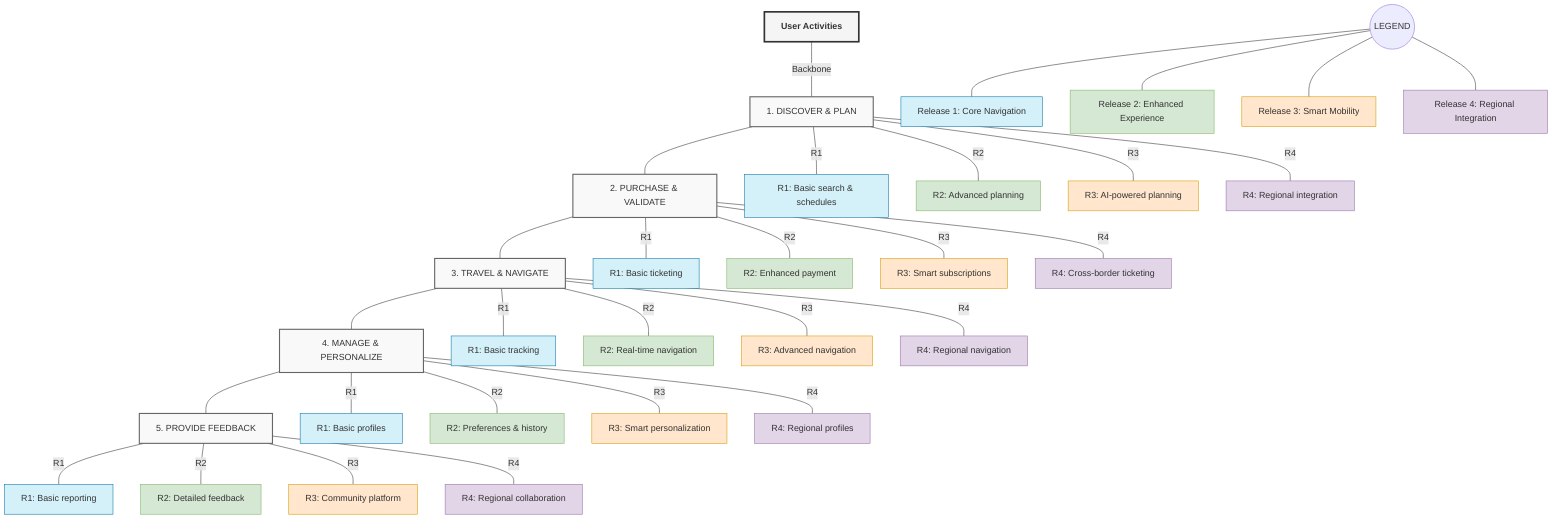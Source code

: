 graph TD
    classDef release1 fill:#d4f1f9,stroke:#0e76a8
    classDef release2 fill:#d5e8d4,stroke:#82b366
    classDef release3 fill:#ffe6cc,stroke:#d79b00
    classDef release4 fill:#e1d5e7,stroke:#9673a6
    classDef activity fill:#f9f9f9,stroke:#666666,stroke-width:2px
    classDef backbone fill:#f5f5f5,stroke:#333333,stroke-width:3px,color:#333333,font-weight:bold

    %% Main Structure
    Backbone[User Activities] ---|Backbone| Activity1
    Activity1[1. DISCOVER & PLAN] --- Activity2
    Activity2[2. PURCHASE & VALIDATE] --- Activity3
    Activity3[3. TRAVEL & NAVIGATE] --- Activity4
    Activity4[4. MANAGE & PERSONALIZE] --- Activity5
    Activity5[5. PROVIDE FEEDBACK]
    
    %% Releases for Activity 1: DISCOVER & PLAN
    Activity1 ---|R1| DP_R1[R1: Basic search & schedules]
    Activity1 ---|R2| DP_R2[R2: Advanced planning]
    Activity1 ---|R3| DP_R3[R3: AI-powered planning]
    Activity1 ---|R4| DP_R4[R4: Regional integration]
    
    %% Releases for Activity 2: PURCHASE & VALIDATE
    Activity2 ---|R1| PV_R1[R1: Basic ticketing]
    Activity2 ---|R2| PV_R2[R2: Enhanced payment]
    Activity2 ---|R3| PV_R3[R3: Smart subscriptions]
    Activity2 ---|R4| PV_R4[R4: Cross-border ticketing]
    
    %% Releases for Activity 3: TRAVEL & NAVIGATE
    Activity3 ---|R1| TN_R1[R1: Basic tracking]
    Activity3 ---|R2| TN_R2[R2: Real-time navigation]
    Activity3 ---|R3| TN_R3[R3: Advanced navigation]
    Activity3 ---|R4| TN_R4[R4: Regional navigation]
    
    %% Releases for Activity 4: MANAGE & PERSONALIZE
    Activity4 ---|R1| MP_R1[R1: Basic profiles]
    Activity4 ---|R2| MP_R2[R2: Preferences & history]
    Activity4 ---|R3| MP_R3[R3: Smart personalization]
    Activity4 ---|R4| MP_R4[R4: Regional profiles]
    
    %% Releases for Activity 5: PROVIDE FEEDBACK
    Activity5 ---|R1| PF_R1[R1: Basic reporting]
    Activity5 ---|R2| PF_R2[R2: Detailed feedback]
    Activity5 ---|R3| PF_R3[R3: Community platform]
    Activity5 ---|R4| PF_R4[R4: Regional collaboration]
    
    %% Legend
    Legend((LEGEND))
    R1[Release 1: Core Navigation]
    R2[Release 2: Enhanced Experience]
    R3[Release 3: Smart Mobility]
    R4[Release 4: Regional Integration]
    
    Legend --- R1
    Legend --- R2
    Legend --- R3
    Legend --- R4
    
    class Backbone backbone
    class Activity1,Activity2,Activity3,Activity4,Activity5 activity
    class DP_R1,PV_R1,TN_R1,MP_R1,PF_R1,R1 release1
    class DP_R2,PV_R2,TN_R2,MP_R2,PF_R2,R2 release2
    class DP_R3,PV_R3,TN_R3,MP_R3,PF_R3,R3 release3
    class DP_R4,PV_R4,TN_R4,MP_R4,PF_R4,R4 release4